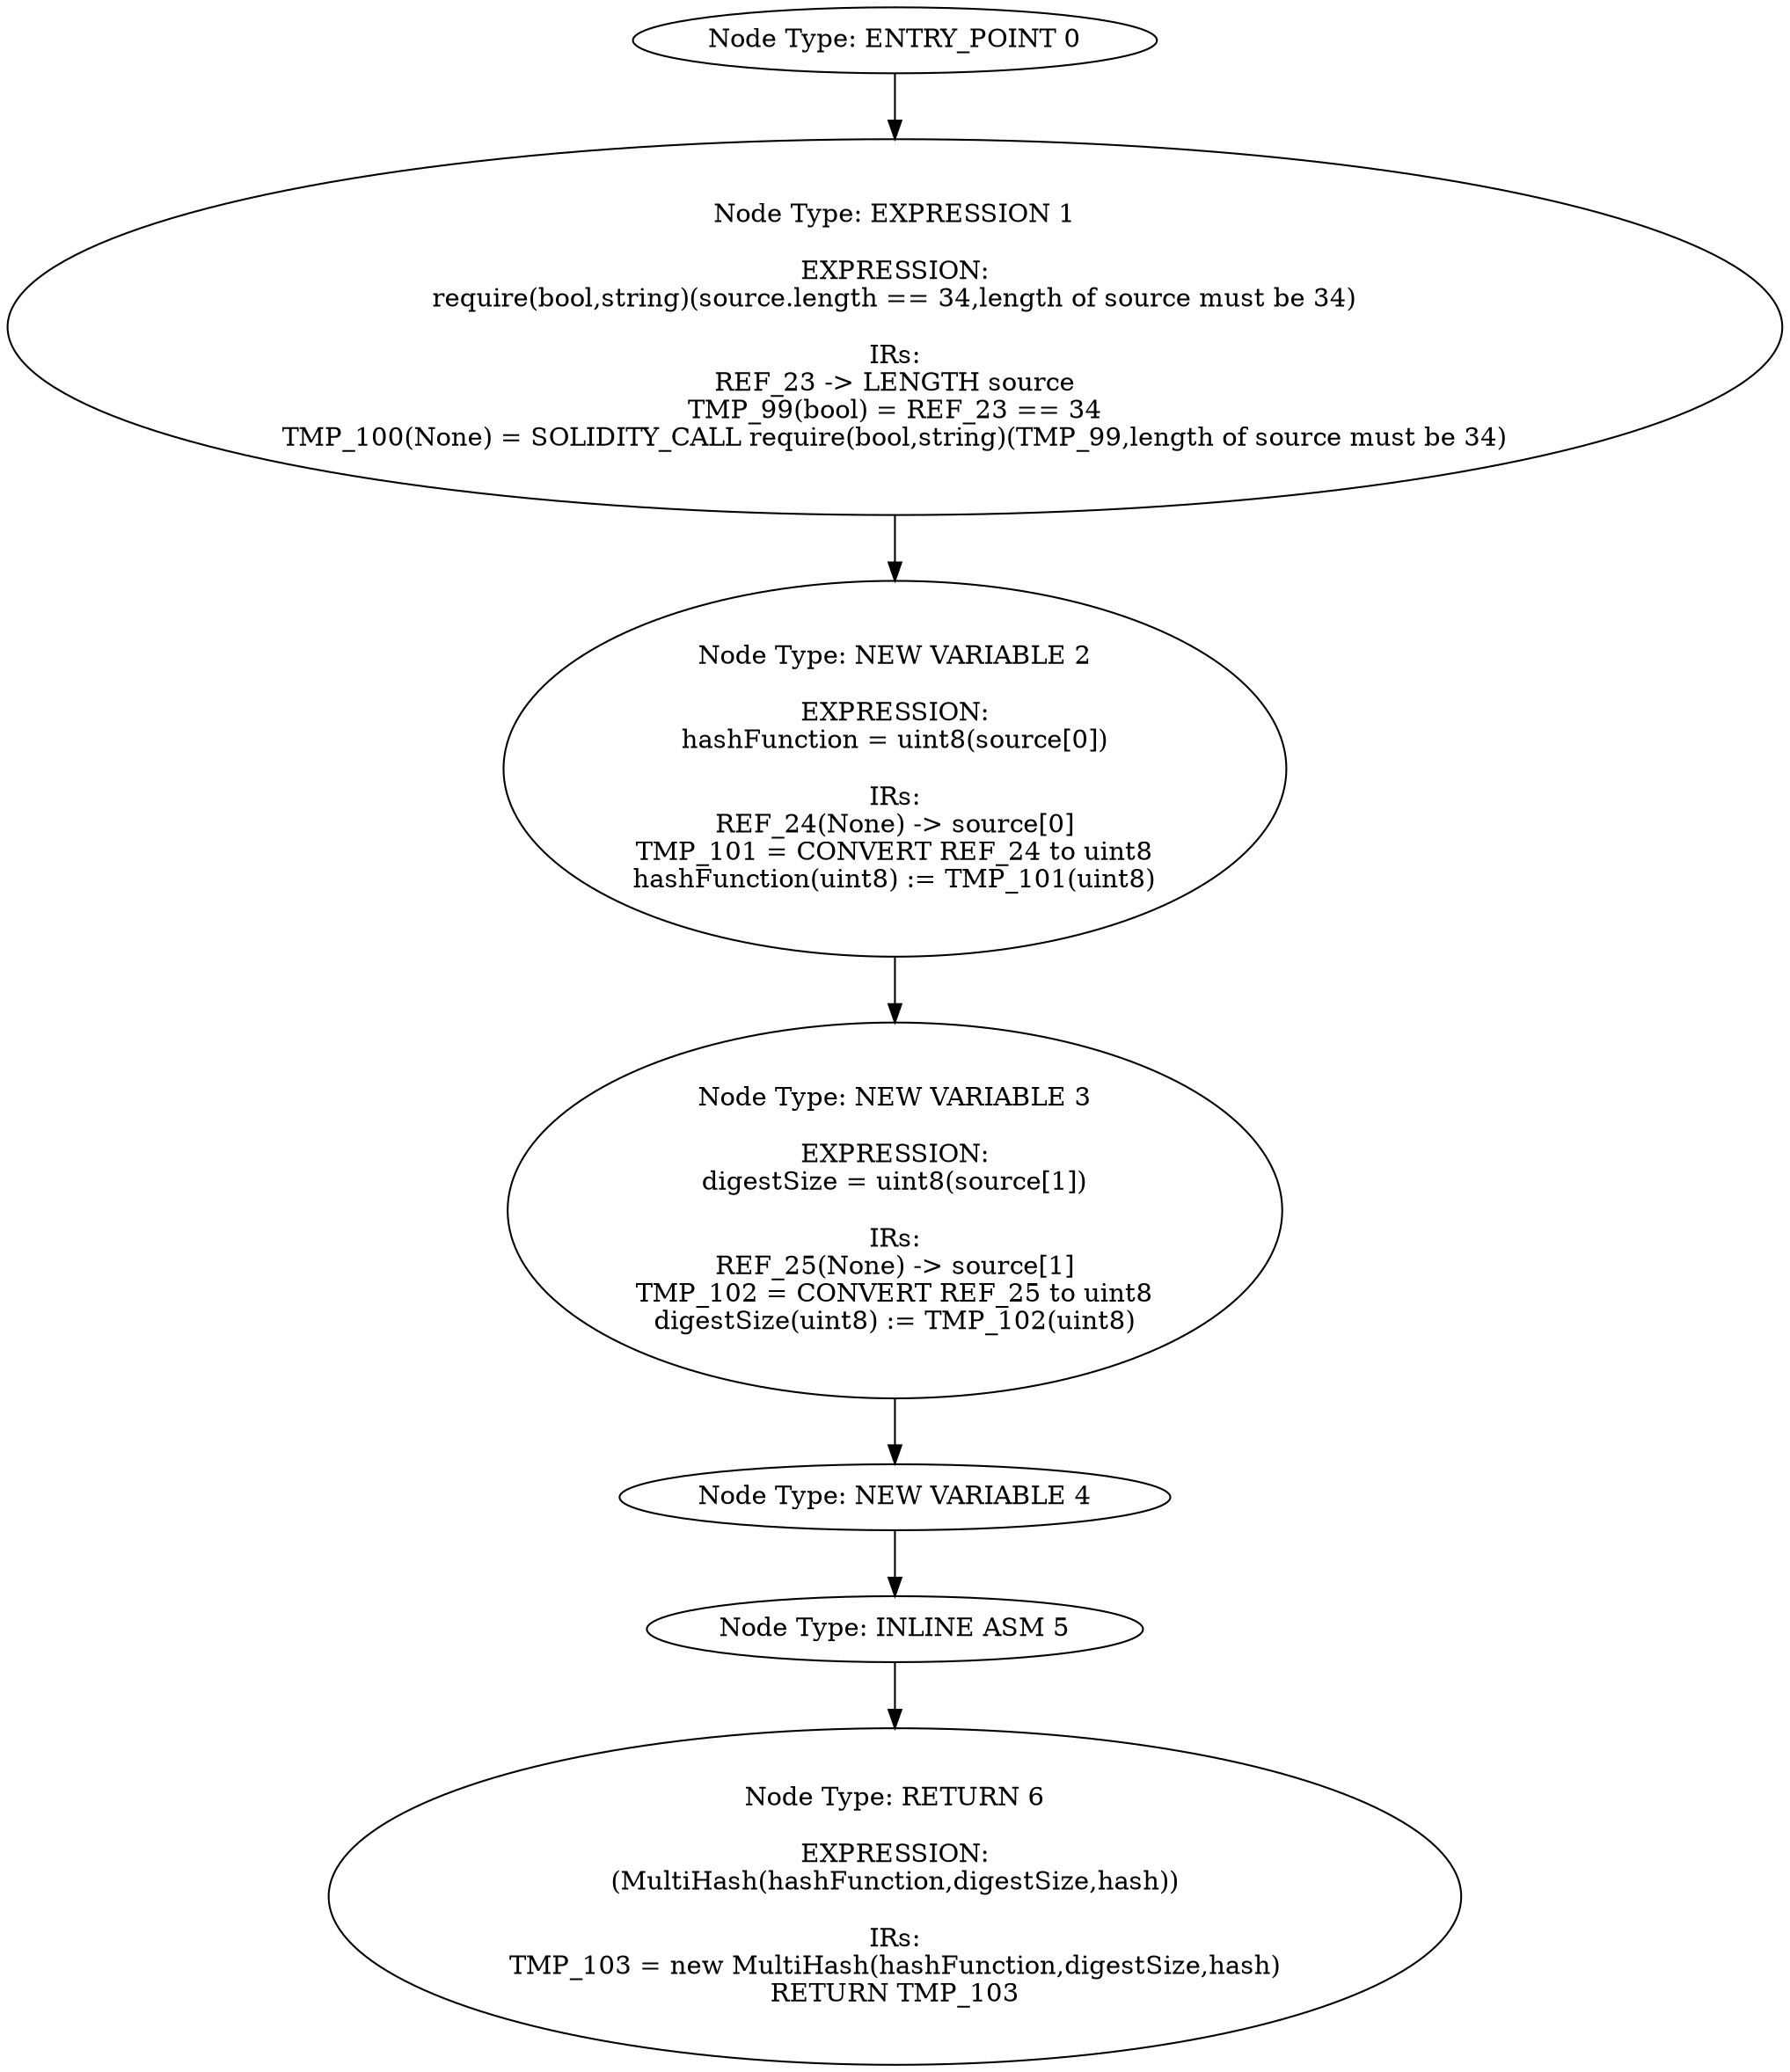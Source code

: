 digraph{
0[label="Node Type: ENTRY_POINT 0
"];
0->1;
1[label="Node Type: EXPRESSION 1

EXPRESSION:
require(bool,string)(source.length == 34,length of source must be 34)

IRs:
REF_23 -> LENGTH source
TMP_99(bool) = REF_23 == 34
TMP_100(None) = SOLIDITY_CALL require(bool,string)(TMP_99,length of source must be 34)"];
1->2;
2[label="Node Type: NEW VARIABLE 2

EXPRESSION:
hashFunction = uint8(source[0])

IRs:
REF_24(None) -> source[0]
TMP_101 = CONVERT REF_24 to uint8
hashFunction(uint8) := TMP_101(uint8)"];
2->3;
3[label="Node Type: NEW VARIABLE 3

EXPRESSION:
digestSize = uint8(source[1])

IRs:
REF_25(None) -> source[1]
TMP_102 = CONVERT REF_25 to uint8
digestSize(uint8) := TMP_102(uint8)"];
3->4;
4[label="Node Type: NEW VARIABLE 4
"];
4->5;
5[label="Node Type: INLINE ASM 5
"];
5->6;
6[label="Node Type: RETURN 6

EXPRESSION:
(MultiHash(hashFunction,digestSize,hash))

IRs:
TMP_103 = new MultiHash(hashFunction,digestSize,hash)
RETURN TMP_103"];
}
